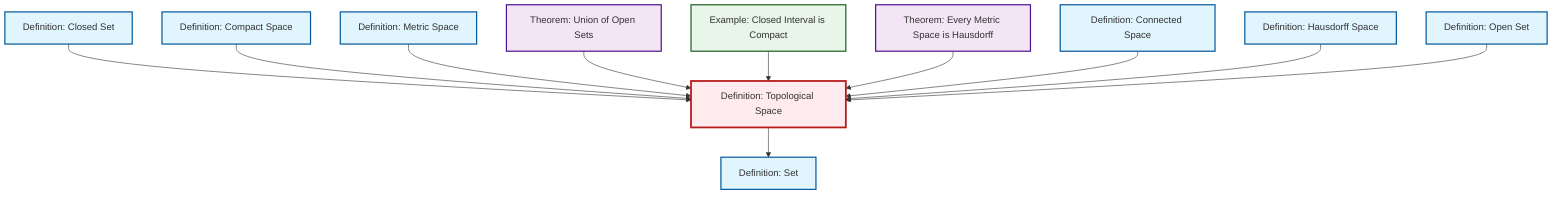 graph TD
    classDef definition fill:#e1f5fe,stroke:#01579b,stroke-width:2px
    classDef theorem fill:#f3e5f5,stroke:#4a148c,stroke-width:2px
    classDef axiom fill:#fff3e0,stroke:#e65100,stroke-width:2px
    classDef example fill:#e8f5e9,stroke:#1b5e20,stroke-width:2px
    classDef current fill:#ffebee,stroke:#b71c1c,stroke-width:3px
    ex-closed-interval-compact["Example: Closed Interval is Compact"]:::example
    thm-union-open-sets["Theorem: Union of Open Sets"]:::theorem
    def-closed-set["Definition: Closed Set"]:::definition
    def-hausdorff["Definition: Hausdorff Space"]:::definition
    def-connected["Definition: Connected Space"]:::definition
    def-metric-space["Definition: Metric Space"]:::definition
    thm-metric-hausdorff["Theorem: Every Metric Space is Hausdorff"]:::theorem
    def-set["Definition: Set"]:::definition
    def-compact["Definition: Compact Space"]:::definition
    def-open-set["Definition: Open Set"]:::definition
    def-topological-space["Definition: Topological Space"]:::definition
    def-closed-set --> def-topological-space
    def-compact --> def-topological-space
    def-metric-space --> def-topological-space
    thm-union-open-sets --> def-topological-space
    ex-closed-interval-compact --> def-topological-space
    def-topological-space --> def-set
    thm-metric-hausdorff --> def-topological-space
    def-connected --> def-topological-space
    def-hausdorff --> def-topological-space
    def-open-set --> def-topological-space
    class def-topological-space current
